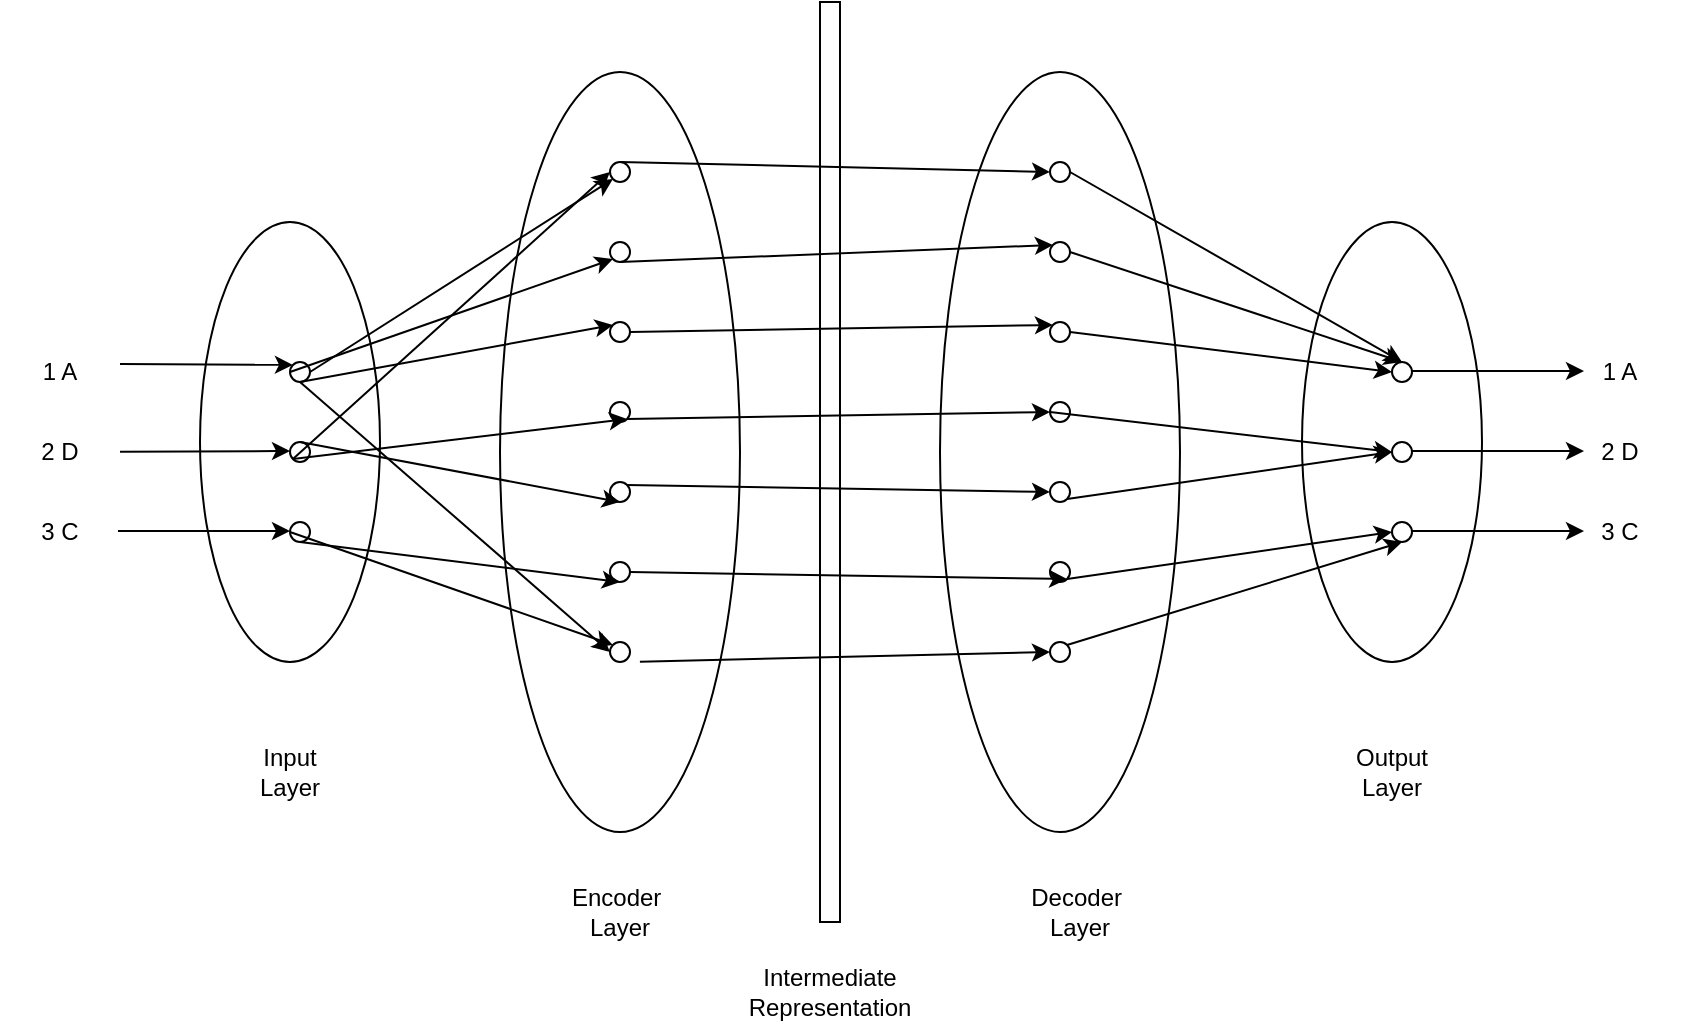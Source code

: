 <mxfile version="26.2.14">
  <diagram name="Page-1" id="Ew_ltg31gPGaPztfmx8g">
    <mxGraphModel dx="2469" dy="908" grid="1" gridSize="10" guides="1" tooltips="1" connect="1" arrows="1" fold="1" page="1" pageScale="1" pageWidth="850" pageHeight="1100" math="0" shadow="0">
      <root>
        <mxCell id="0" />
        <mxCell id="1" parent="0" />
        <mxCell id="ouBpeHVBCJ--FHdpR-fc-1" value="" style="ellipse;whiteSpace=wrap;html=1;" parent="1" vertex="1">
          <mxGeometry x="80" y="310" width="90" height="220" as="geometry" />
        </mxCell>
        <mxCell id="ouBpeHVBCJ--FHdpR-fc-12" value="" style="ellipse;whiteSpace=wrap;html=1;aspect=fixed;" parent="1" vertex="1">
          <mxGeometry x="125" y="380" width="10" height="10" as="geometry" />
        </mxCell>
        <mxCell id="ouBpeHVBCJ--FHdpR-fc-13" value="" style="ellipse;whiteSpace=wrap;html=1;aspect=fixed;" parent="1" vertex="1">
          <mxGeometry x="125" y="420" width="10" height="10" as="geometry" />
        </mxCell>
        <mxCell id="ouBpeHVBCJ--FHdpR-fc-16" value="" style="ellipse;whiteSpace=wrap;html=1;aspect=fixed;" parent="1" vertex="1">
          <mxGeometry x="125" y="460" width="10" height="10" as="geometry" />
        </mxCell>
        <mxCell id="ouBpeHVBCJ--FHdpR-fc-17" value="" style="endArrow=classic;html=1;rounded=0;entryX=0;entryY=0;entryDx=0;entryDy=0;" parent="1" target="ouBpeHVBCJ--FHdpR-fc-12" edge="1">
          <mxGeometry width="50" height="50" relative="1" as="geometry">
            <mxPoint x="40" y="381" as="sourcePoint" />
            <mxPoint x="280" y="460" as="targetPoint" />
          </mxGeometry>
        </mxCell>
        <mxCell id="ouBpeHVBCJ--FHdpR-fc-19" value="" style="endArrow=classic;html=1;rounded=0;entryX=0;entryY=0;entryDx=0;entryDy=0;" parent="1" edge="1">
          <mxGeometry width="50" height="50" relative="1" as="geometry">
            <mxPoint x="40" y="424.87" as="sourcePoint" />
            <mxPoint x="125" y="424.5" as="targetPoint" />
          </mxGeometry>
        </mxCell>
        <mxCell id="ouBpeHVBCJ--FHdpR-fc-21" value="" style="endArrow=classic;html=1;rounded=0;entryX=0;entryY=0;entryDx=0;entryDy=0;" parent="1" edge="1">
          <mxGeometry width="50" height="50" relative="1" as="geometry">
            <mxPoint x="39" y="464.5" as="sourcePoint" />
            <mxPoint x="125" y="464.5" as="targetPoint" />
          </mxGeometry>
        </mxCell>
        <mxCell id="ouBpeHVBCJ--FHdpR-fc-22" value="" style="ellipse;whiteSpace=wrap;html=1;" parent="1" vertex="1">
          <mxGeometry x="631" y="310" width="90" height="220" as="geometry" />
        </mxCell>
        <mxCell id="ouBpeHVBCJ--FHdpR-fc-23" value="" style="ellipse;whiteSpace=wrap;html=1;aspect=fixed;" parent="1" vertex="1">
          <mxGeometry x="676" y="380" width="10" height="10" as="geometry" />
        </mxCell>
        <mxCell id="ouBpeHVBCJ--FHdpR-fc-24" value="" style="ellipse;whiteSpace=wrap;html=1;aspect=fixed;" parent="1" vertex="1">
          <mxGeometry x="676" y="420" width="10" height="10" as="geometry" />
        </mxCell>
        <mxCell id="ouBpeHVBCJ--FHdpR-fc-25" value="" style="ellipse;whiteSpace=wrap;html=1;aspect=fixed;" parent="1" vertex="1">
          <mxGeometry x="676" y="460" width="10" height="10" as="geometry" />
        </mxCell>
        <mxCell id="ouBpeHVBCJ--FHdpR-fc-27" value="" style="endArrow=classic;html=1;rounded=0;entryX=0;entryY=0;entryDx=0;entryDy=0;" parent="1" edge="1">
          <mxGeometry width="50" height="50" relative="1" as="geometry">
            <mxPoint x="686" y="384.5" as="sourcePoint" />
            <mxPoint x="772" y="384.5" as="targetPoint" />
          </mxGeometry>
        </mxCell>
        <mxCell id="ouBpeHVBCJ--FHdpR-fc-28" value="" style="endArrow=classic;html=1;rounded=0;entryX=0;entryY=0;entryDx=0;entryDy=0;" parent="1" edge="1">
          <mxGeometry width="50" height="50" relative="1" as="geometry">
            <mxPoint x="686" y="464.5" as="sourcePoint" />
            <mxPoint x="772" y="464.5" as="targetPoint" />
          </mxGeometry>
        </mxCell>
        <mxCell id="ouBpeHVBCJ--FHdpR-fc-29" value="" style="endArrow=classic;html=1;rounded=0;entryX=0;entryY=0;entryDx=0;entryDy=0;" parent="1" edge="1">
          <mxGeometry width="50" height="50" relative="1" as="geometry">
            <mxPoint x="686" y="424.5" as="sourcePoint" />
            <mxPoint x="772" y="424.5" as="targetPoint" />
          </mxGeometry>
        </mxCell>
        <mxCell id="ouBpeHVBCJ--FHdpR-fc-30" value="" style="ellipse;whiteSpace=wrap;html=1;" parent="1" vertex="1">
          <mxGeometry x="230" y="235" width="120" height="380" as="geometry" />
        </mxCell>
        <mxCell id="ouBpeHVBCJ--FHdpR-fc-32" value="" style="ellipse;whiteSpace=wrap;html=1;aspect=fixed;" parent="1" vertex="1">
          <mxGeometry x="285" y="280" width="10" height="10" as="geometry" />
        </mxCell>
        <mxCell id="ouBpeHVBCJ--FHdpR-fc-33" value="" style="ellipse;whiteSpace=wrap;html=1;aspect=fixed;" parent="1" vertex="1">
          <mxGeometry x="285" y="320" width="10" height="10" as="geometry" />
        </mxCell>
        <mxCell id="ouBpeHVBCJ--FHdpR-fc-34" value="" style="ellipse;whiteSpace=wrap;html=1;aspect=fixed;" parent="1" vertex="1">
          <mxGeometry x="285" y="360" width="10" height="10" as="geometry" />
        </mxCell>
        <mxCell id="ouBpeHVBCJ--FHdpR-fc-35" value="" style="ellipse;whiteSpace=wrap;html=1;aspect=fixed;" parent="1" vertex="1">
          <mxGeometry x="285" y="440" width="10" height="10" as="geometry" />
        </mxCell>
        <mxCell id="ouBpeHVBCJ--FHdpR-fc-36" value="" style="ellipse;whiteSpace=wrap;html=1;aspect=fixed;" parent="1" vertex="1">
          <mxGeometry x="285" y="400" width="10" height="10" as="geometry" />
        </mxCell>
        <mxCell id="ouBpeHVBCJ--FHdpR-fc-37" value="" style="ellipse;whiteSpace=wrap;html=1;aspect=fixed;" parent="1" vertex="1">
          <mxGeometry x="285" y="480" width="10" height="10" as="geometry" />
        </mxCell>
        <mxCell id="ouBpeHVBCJ--FHdpR-fc-38" value="" style="ellipse;whiteSpace=wrap;html=1;aspect=fixed;" parent="1" vertex="1">
          <mxGeometry x="285" y="520" width="10" height="10" as="geometry" />
        </mxCell>
        <mxCell id="ouBpeHVBCJ--FHdpR-fc-47" value="" style="ellipse;whiteSpace=wrap;html=1;" parent="1" vertex="1">
          <mxGeometry x="450" y="235" width="120" height="380" as="geometry" />
        </mxCell>
        <mxCell id="ouBpeHVBCJ--FHdpR-fc-48" value="" style="ellipse;whiteSpace=wrap;html=1;aspect=fixed;" parent="1" vertex="1">
          <mxGeometry x="505" y="280" width="10" height="10" as="geometry" />
        </mxCell>
        <mxCell id="ouBpeHVBCJ--FHdpR-fc-49" value="" style="ellipse;whiteSpace=wrap;html=1;aspect=fixed;" parent="1" vertex="1">
          <mxGeometry x="505" y="320" width="10" height="10" as="geometry" />
        </mxCell>
        <mxCell id="ouBpeHVBCJ--FHdpR-fc-50" value="" style="ellipse;whiteSpace=wrap;html=1;aspect=fixed;" parent="1" vertex="1">
          <mxGeometry x="505" y="360" width="10" height="10" as="geometry" />
        </mxCell>
        <mxCell id="ouBpeHVBCJ--FHdpR-fc-51" value="" style="ellipse;whiteSpace=wrap;html=1;aspect=fixed;" parent="1" vertex="1">
          <mxGeometry x="505" y="440" width="10" height="10" as="geometry" />
        </mxCell>
        <mxCell id="ouBpeHVBCJ--FHdpR-fc-52" value="" style="ellipse;whiteSpace=wrap;html=1;aspect=fixed;" parent="1" vertex="1">
          <mxGeometry x="505" y="400" width="10" height="10" as="geometry" />
        </mxCell>
        <mxCell id="ouBpeHVBCJ--FHdpR-fc-53" value="" style="ellipse;whiteSpace=wrap;html=1;aspect=fixed;" parent="1" vertex="1">
          <mxGeometry x="505" y="480" width="10" height="10" as="geometry" />
        </mxCell>
        <mxCell id="ouBpeHVBCJ--FHdpR-fc-54" value="" style="ellipse;whiteSpace=wrap;html=1;aspect=fixed;" parent="1" vertex="1">
          <mxGeometry x="505" y="520" width="10" height="10" as="geometry" />
        </mxCell>
        <mxCell id="ouBpeHVBCJ--FHdpR-fc-56" value="" style="endArrow=classic;html=1;rounded=0;exitX=1;exitY=0.5;exitDx=0;exitDy=0;entryX=0;entryY=1;entryDx=0;entryDy=0;" parent="1" source="ouBpeHVBCJ--FHdpR-fc-12" target="ouBpeHVBCJ--FHdpR-fc-32" edge="1">
          <mxGeometry width="50" height="50" relative="1" as="geometry">
            <mxPoint x="400" y="490" as="sourcePoint" />
            <mxPoint x="450" y="440" as="targetPoint" />
          </mxGeometry>
        </mxCell>
        <mxCell id="ouBpeHVBCJ--FHdpR-fc-57" value="" style="endArrow=classic;html=1;rounded=0;exitX=0;exitY=0.5;exitDx=0;exitDy=0;entryX=0;entryY=1;entryDx=0;entryDy=0;" parent="1" source="ouBpeHVBCJ--FHdpR-fc-12" target="ouBpeHVBCJ--FHdpR-fc-33" edge="1">
          <mxGeometry width="50" height="50" relative="1" as="geometry">
            <mxPoint x="400" y="490" as="sourcePoint" />
            <mxPoint x="450" y="440" as="targetPoint" />
          </mxGeometry>
        </mxCell>
        <mxCell id="ouBpeHVBCJ--FHdpR-fc-58" value="" style="endArrow=classic;html=1;rounded=0;entryX=0;entryY=0;entryDx=0;entryDy=0;" parent="1" target="ouBpeHVBCJ--FHdpR-fc-34" edge="1">
          <mxGeometry width="50" height="50" relative="1" as="geometry">
            <mxPoint x="130" y="390" as="sourcePoint" />
            <mxPoint x="450" y="440" as="targetPoint" />
          </mxGeometry>
        </mxCell>
        <mxCell id="ouBpeHVBCJ--FHdpR-fc-59" value="" style="endArrow=classic;html=1;rounded=0;entryX=0;entryY=0.5;entryDx=0;entryDy=0;" parent="1" target="ouBpeHVBCJ--FHdpR-fc-38" edge="1">
          <mxGeometry width="50" height="50" relative="1" as="geometry">
            <mxPoint x="130" y="390" as="sourcePoint" />
            <mxPoint x="450" y="440" as="targetPoint" />
          </mxGeometry>
        </mxCell>
        <mxCell id="ouBpeHVBCJ--FHdpR-fc-60" value="" style="endArrow=classic;html=1;rounded=0;exitX=0;exitY=1;exitDx=0;exitDy=0;entryX=0;entryY=0.5;entryDx=0;entryDy=0;" parent="1" source="ouBpeHVBCJ--FHdpR-fc-13" target="ouBpeHVBCJ--FHdpR-fc-32" edge="1">
          <mxGeometry width="50" height="50" relative="1" as="geometry">
            <mxPoint x="400" y="490" as="sourcePoint" />
            <mxPoint x="450" y="440" as="targetPoint" />
          </mxGeometry>
        </mxCell>
        <mxCell id="ouBpeHVBCJ--FHdpR-fc-61" value="" style="endArrow=classic;html=1;rounded=0;exitX=0;exitY=0.5;exitDx=0;exitDy=0;entryX=0;entryY=0;entryDx=0;entryDy=0;" parent="1" source="ouBpeHVBCJ--FHdpR-fc-16" target="ouBpeHVBCJ--FHdpR-fc-38" edge="1">
          <mxGeometry width="50" height="50" relative="1" as="geometry">
            <mxPoint x="400" y="490" as="sourcePoint" />
            <mxPoint x="450" y="440" as="targetPoint" />
          </mxGeometry>
        </mxCell>
        <mxCell id="ouBpeHVBCJ--FHdpR-fc-62" value="" style="endArrow=classic;html=1;rounded=0;exitX=0;exitY=1;exitDx=0;exitDy=0;entryX=1;entryY=1;entryDx=0;entryDy=0;" parent="1" source="ouBpeHVBCJ--FHdpR-fc-13" target="ouBpeHVBCJ--FHdpR-fc-36" edge="1">
          <mxGeometry width="50" height="50" relative="1" as="geometry">
            <mxPoint x="450" y="520" as="sourcePoint" />
            <mxPoint x="500" y="470" as="targetPoint" />
          </mxGeometry>
        </mxCell>
        <mxCell id="ouBpeHVBCJ--FHdpR-fc-63" value="" style="endArrow=classic;html=1;rounded=0;entryX=0.5;entryY=1;entryDx=0;entryDy=0;" parent="1" target="ouBpeHVBCJ--FHdpR-fc-35" edge="1">
          <mxGeometry width="50" height="50" relative="1" as="geometry">
            <mxPoint x="130" y="420" as="sourcePoint" />
            <mxPoint x="500" y="470" as="targetPoint" />
          </mxGeometry>
        </mxCell>
        <mxCell id="ouBpeHVBCJ--FHdpR-fc-64" value="" style="endArrow=classic;html=1;rounded=0;entryX=0.5;entryY=1;entryDx=0;entryDy=0;" parent="1" target="ouBpeHVBCJ--FHdpR-fc-37" edge="1">
          <mxGeometry width="50" height="50" relative="1" as="geometry">
            <mxPoint x="130" y="470" as="sourcePoint" />
            <mxPoint x="500" y="470" as="targetPoint" />
          </mxGeometry>
        </mxCell>
        <mxCell id="ouBpeHVBCJ--FHdpR-fc-65" value="" style="html=1;points=[[0,0,0,0,5],[0,1,0,0,-5],[1,0,0,0,5],[1,1,0,0,-5]];perimeter=orthogonalPerimeter;outlineConnect=0;targetShapes=umlLifeline;portConstraint=eastwest;newEdgeStyle={&quot;curved&quot;:0,&quot;rounded&quot;:0};" parent="1" vertex="1">
          <mxGeometry x="390" y="200" width="10" height="460" as="geometry" />
        </mxCell>
        <mxCell id="ouBpeHVBCJ--FHdpR-fc-66" value="" style="endArrow=classic;html=1;rounded=0;exitX=0.5;exitY=0;exitDx=0;exitDy=0;entryX=0;entryY=0.5;entryDx=0;entryDy=0;" parent="1" source="ouBpeHVBCJ--FHdpR-fc-32" target="ouBpeHVBCJ--FHdpR-fc-48" edge="1">
          <mxGeometry width="50" height="50" relative="1" as="geometry">
            <mxPoint x="450" y="520" as="sourcePoint" />
            <mxPoint x="500" y="470" as="targetPoint" />
          </mxGeometry>
        </mxCell>
        <mxCell id="ouBpeHVBCJ--FHdpR-fc-72" value="" style="endArrow=classic;html=1;rounded=0;exitX=1;exitY=0.5;exitDx=0;exitDy=0;entryX=1;entryY=1;entryDx=0;entryDy=0;" parent="1" source="ouBpeHVBCJ--FHdpR-fc-37" target="ouBpeHVBCJ--FHdpR-fc-53" edge="1">
          <mxGeometry width="50" height="50" relative="1" as="geometry">
            <mxPoint x="450" y="520" as="sourcePoint" />
            <mxPoint x="500" y="470" as="targetPoint" />
          </mxGeometry>
        </mxCell>
        <mxCell id="ouBpeHVBCJ--FHdpR-fc-73" value="" style="endArrow=classic;html=1;rounded=0;exitX=0.583;exitY=0.776;exitDx=0;exitDy=0;exitPerimeter=0;entryX=0;entryY=0.5;entryDx=0;entryDy=0;" parent="1" source="ouBpeHVBCJ--FHdpR-fc-30" target="ouBpeHVBCJ--FHdpR-fc-54" edge="1">
          <mxGeometry width="50" height="50" relative="1" as="geometry">
            <mxPoint x="450" y="520" as="sourcePoint" />
            <mxPoint x="500" y="470" as="targetPoint" />
          </mxGeometry>
        </mxCell>
        <mxCell id="ItcHLo57ZzNqNrVCIJxk-1" value="" style="endArrow=classic;html=1;rounded=0;exitX=1;exitY=0;exitDx=0;exitDy=0;entryX=0;entryY=0.5;entryDx=0;entryDy=0;" edge="1" parent="1" source="ouBpeHVBCJ--FHdpR-fc-35" target="ouBpeHVBCJ--FHdpR-fc-51">
          <mxGeometry width="50" height="50" relative="1" as="geometry">
            <mxPoint x="400" y="490" as="sourcePoint" />
            <mxPoint x="450" y="440" as="targetPoint" />
          </mxGeometry>
        </mxCell>
        <mxCell id="ItcHLo57ZzNqNrVCIJxk-2" value="" style="endArrow=classic;html=1;rounded=0;exitX=1;exitY=1;exitDx=0;exitDy=0;entryX=0;entryY=0.5;entryDx=0;entryDy=0;" edge="1" parent="1" source="ouBpeHVBCJ--FHdpR-fc-36" target="ouBpeHVBCJ--FHdpR-fc-52">
          <mxGeometry width="50" height="50" relative="1" as="geometry">
            <mxPoint x="400" y="490" as="sourcePoint" />
            <mxPoint x="450" y="440" as="targetPoint" />
          </mxGeometry>
        </mxCell>
        <mxCell id="ItcHLo57ZzNqNrVCIJxk-3" value="" style="endArrow=classic;html=1;rounded=0;exitX=1;exitY=0.5;exitDx=0;exitDy=0;entryX=0;entryY=0;entryDx=0;entryDy=0;" edge="1" parent="1" source="ouBpeHVBCJ--FHdpR-fc-34" target="ouBpeHVBCJ--FHdpR-fc-50">
          <mxGeometry width="50" height="50" relative="1" as="geometry">
            <mxPoint x="400" y="490" as="sourcePoint" />
            <mxPoint x="450" y="440" as="targetPoint" />
          </mxGeometry>
        </mxCell>
        <mxCell id="ItcHLo57ZzNqNrVCIJxk-4" value="" style="endArrow=classic;html=1;rounded=0;exitX=0.5;exitY=1;exitDx=0;exitDy=0;entryX=0;entryY=0;entryDx=0;entryDy=0;" edge="1" parent="1" source="ouBpeHVBCJ--FHdpR-fc-33" target="ouBpeHVBCJ--FHdpR-fc-49">
          <mxGeometry width="50" height="50" relative="1" as="geometry">
            <mxPoint x="400" y="490" as="sourcePoint" />
            <mxPoint x="450" y="440" as="targetPoint" />
          </mxGeometry>
        </mxCell>
        <mxCell id="ItcHLo57ZzNqNrVCIJxk-5" value="" style="endArrow=classic;html=1;rounded=0;exitX=1;exitY=0.5;exitDx=0;exitDy=0;entryX=0.5;entryY=0;entryDx=0;entryDy=0;" edge="1" parent="1" source="ouBpeHVBCJ--FHdpR-fc-48" target="ouBpeHVBCJ--FHdpR-fc-23">
          <mxGeometry width="50" height="50" relative="1" as="geometry">
            <mxPoint x="400" y="490" as="sourcePoint" />
            <mxPoint x="450" y="440" as="targetPoint" />
          </mxGeometry>
        </mxCell>
        <mxCell id="ItcHLo57ZzNqNrVCIJxk-6" value="" style="endArrow=classic;html=1;rounded=0;exitX=1;exitY=0.5;exitDx=0;exitDy=0;entryX=0.5;entryY=0;entryDx=0;entryDy=0;" edge="1" parent="1" source="ouBpeHVBCJ--FHdpR-fc-49" target="ouBpeHVBCJ--FHdpR-fc-23">
          <mxGeometry width="50" height="50" relative="1" as="geometry">
            <mxPoint x="400" y="490" as="sourcePoint" />
            <mxPoint x="450" y="440" as="targetPoint" />
          </mxGeometry>
        </mxCell>
        <mxCell id="ItcHLo57ZzNqNrVCIJxk-7" value="" style="endArrow=classic;html=1;rounded=0;exitX=1;exitY=0;exitDx=0;exitDy=0;entryX=0.5;entryY=1;entryDx=0;entryDy=0;" edge="1" parent="1" source="ouBpeHVBCJ--FHdpR-fc-54" target="ouBpeHVBCJ--FHdpR-fc-25">
          <mxGeometry width="50" height="50" relative="1" as="geometry">
            <mxPoint x="400" y="490" as="sourcePoint" />
            <mxPoint x="450" y="440" as="targetPoint" />
          </mxGeometry>
        </mxCell>
        <mxCell id="ItcHLo57ZzNqNrVCIJxk-8" value="" style="endArrow=classic;html=1;rounded=0;exitX=1;exitY=1;exitDx=0;exitDy=0;entryX=0;entryY=0.5;entryDx=0;entryDy=0;" edge="1" parent="1" source="ouBpeHVBCJ--FHdpR-fc-53" target="ouBpeHVBCJ--FHdpR-fc-25">
          <mxGeometry width="50" height="50" relative="1" as="geometry">
            <mxPoint x="400" y="490" as="sourcePoint" />
            <mxPoint x="450" y="440" as="targetPoint" />
          </mxGeometry>
        </mxCell>
        <mxCell id="ItcHLo57ZzNqNrVCIJxk-9" value="Input&lt;div&gt;Layer&lt;/div&gt;" style="text;html=1;align=center;verticalAlign=middle;whiteSpace=wrap;rounded=0;" vertex="1" parent="1">
          <mxGeometry x="95" y="570" width="60" height="30" as="geometry" />
        </mxCell>
        <mxCell id="ItcHLo57ZzNqNrVCIJxk-10" value="Output&lt;br&gt;&lt;div&gt;Layer&lt;/div&gt;" style="text;html=1;align=center;verticalAlign=middle;whiteSpace=wrap;rounded=0;" vertex="1" parent="1">
          <mxGeometry x="646" y="570" width="60" height="30" as="geometry" />
        </mxCell>
        <mxCell id="ItcHLo57ZzNqNrVCIJxk-12" value="" style="endArrow=classic;html=1;rounded=0;exitX=1;exitY=1;exitDx=0;exitDy=0;entryX=0;entryY=0.5;entryDx=0;entryDy=0;" edge="1" parent="1" source="ouBpeHVBCJ--FHdpR-fc-51" target="ouBpeHVBCJ--FHdpR-fc-24">
          <mxGeometry width="50" height="50" relative="1" as="geometry">
            <mxPoint x="400" y="490" as="sourcePoint" />
            <mxPoint x="450" y="440" as="targetPoint" />
          </mxGeometry>
        </mxCell>
        <mxCell id="ItcHLo57ZzNqNrVCIJxk-13" value="" style="endArrow=classic;html=1;rounded=0;exitX=0;exitY=0.5;exitDx=0;exitDy=0;entryX=0;entryY=0.5;entryDx=0;entryDy=0;" edge="1" parent="1" source="ouBpeHVBCJ--FHdpR-fc-52" target="ouBpeHVBCJ--FHdpR-fc-24">
          <mxGeometry width="50" height="50" relative="1" as="geometry">
            <mxPoint x="400" y="490" as="sourcePoint" />
            <mxPoint x="450" y="440" as="targetPoint" />
          </mxGeometry>
        </mxCell>
        <mxCell id="ItcHLo57ZzNqNrVCIJxk-14" value="" style="endArrow=classic;html=1;rounded=0;exitX=1;exitY=0.5;exitDx=0;exitDy=0;entryX=0;entryY=0.5;entryDx=0;entryDy=0;" edge="1" parent="1" source="ouBpeHVBCJ--FHdpR-fc-50" target="ouBpeHVBCJ--FHdpR-fc-23">
          <mxGeometry width="50" height="50" relative="1" as="geometry">
            <mxPoint x="400" y="490" as="sourcePoint" />
            <mxPoint x="450" y="440" as="targetPoint" />
          </mxGeometry>
        </mxCell>
        <mxCell id="ItcHLo57ZzNqNrVCIJxk-15" value="1 A" style="text;html=1;align=center;verticalAlign=middle;whiteSpace=wrap;rounded=0;" vertex="1" parent="1">
          <mxGeometry x="-20" y="370" width="60" height="30" as="geometry" />
        </mxCell>
        <mxCell id="ItcHLo57ZzNqNrVCIJxk-16" value="1 A" style="text;html=1;align=center;verticalAlign=middle;whiteSpace=wrap;rounded=0;" vertex="1" parent="1">
          <mxGeometry x="760" y="370" width="60" height="30" as="geometry" />
        </mxCell>
        <mxCell id="ItcHLo57ZzNqNrVCIJxk-20" value="2 D" style="text;html=1;align=center;verticalAlign=middle;whiteSpace=wrap;rounded=0;" vertex="1" parent="1">
          <mxGeometry x="-20" y="410" width="60" height="30" as="geometry" />
        </mxCell>
        <mxCell id="ItcHLo57ZzNqNrVCIJxk-21" value="2 D" style="text;html=1;align=center;verticalAlign=middle;whiteSpace=wrap;rounded=0;" vertex="1" parent="1">
          <mxGeometry x="760" y="410" width="60" height="30" as="geometry" />
        </mxCell>
        <mxCell id="ItcHLo57ZzNqNrVCIJxk-22" value="3 C" style="text;html=1;align=center;verticalAlign=middle;whiteSpace=wrap;rounded=0;" vertex="1" parent="1">
          <mxGeometry x="760" y="450" width="60" height="30" as="geometry" />
        </mxCell>
        <mxCell id="ItcHLo57ZzNqNrVCIJxk-23" value="3 C" style="text;html=1;align=center;verticalAlign=middle;whiteSpace=wrap;rounded=0;" vertex="1" parent="1">
          <mxGeometry x="-20" y="450" width="60" height="30" as="geometry" />
        </mxCell>
        <mxCell id="ItcHLo57ZzNqNrVCIJxk-24" value="Intermediate&lt;div&gt;Representation&lt;/div&gt;" style="text;html=1;align=center;verticalAlign=middle;whiteSpace=wrap;rounded=0;" vertex="1" parent="1">
          <mxGeometry x="365" y="680" width="60" height="30" as="geometry" />
        </mxCell>
        <mxCell id="ItcHLo57ZzNqNrVCIJxk-25" value="Decoder&amp;nbsp;&lt;div&gt;Layer&lt;/div&gt;" style="text;html=1;align=center;verticalAlign=middle;whiteSpace=wrap;rounded=0;" vertex="1" parent="1">
          <mxGeometry x="490" y="640" width="60" height="30" as="geometry" />
        </mxCell>
        <mxCell id="ItcHLo57ZzNqNrVCIJxk-26" value="Encoder&amp;nbsp;&lt;div&gt;Layer&lt;/div&gt;" style="text;html=1;align=center;verticalAlign=middle;whiteSpace=wrap;rounded=0;" vertex="1" parent="1">
          <mxGeometry x="260" y="640" width="60" height="30" as="geometry" />
        </mxCell>
      </root>
    </mxGraphModel>
  </diagram>
</mxfile>
